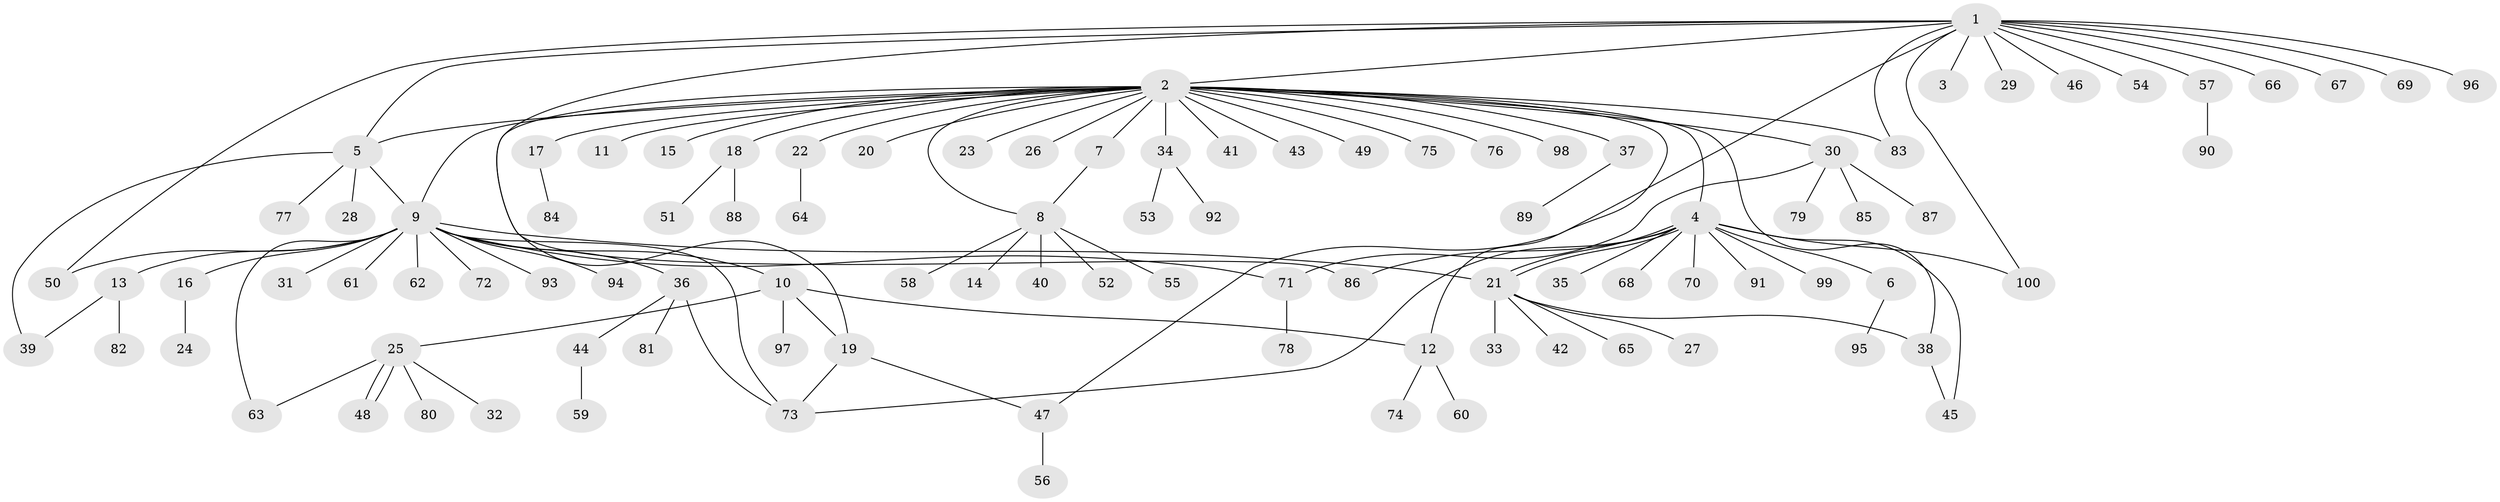 // Generated by graph-tools (version 1.1) at 2025/38/02/21/25 10:38:54]
// undirected, 100 vertices, 120 edges
graph export_dot {
graph [start="1"]
  node [color=gray90,style=filled];
  1;
  2;
  3;
  4;
  5;
  6;
  7;
  8;
  9;
  10;
  11;
  12;
  13;
  14;
  15;
  16;
  17;
  18;
  19;
  20;
  21;
  22;
  23;
  24;
  25;
  26;
  27;
  28;
  29;
  30;
  31;
  32;
  33;
  34;
  35;
  36;
  37;
  38;
  39;
  40;
  41;
  42;
  43;
  44;
  45;
  46;
  47;
  48;
  49;
  50;
  51;
  52;
  53;
  54;
  55;
  56;
  57;
  58;
  59;
  60;
  61;
  62;
  63;
  64;
  65;
  66;
  67;
  68;
  69;
  70;
  71;
  72;
  73;
  74;
  75;
  76;
  77;
  78;
  79;
  80;
  81;
  82;
  83;
  84;
  85;
  86;
  87;
  88;
  89;
  90;
  91;
  92;
  93;
  94;
  95;
  96;
  97;
  98;
  99;
  100;
  1 -- 2;
  1 -- 3;
  1 -- 5;
  1 -- 29;
  1 -- 46;
  1 -- 47;
  1 -- 50;
  1 -- 54;
  1 -- 57;
  1 -- 66;
  1 -- 67;
  1 -- 69;
  1 -- 83;
  1 -- 86;
  1 -- 96;
  1 -- 100;
  2 -- 4;
  2 -- 5;
  2 -- 7;
  2 -- 8;
  2 -- 9;
  2 -- 11;
  2 -- 12;
  2 -- 15;
  2 -- 17;
  2 -- 18;
  2 -- 19;
  2 -- 20;
  2 -- 22;
  2 -- 23;
  2 -- 26;
  2 -- 30;
  2 -- 34;
  2 -- 37;
  2 -- 38;
  2 -- 41;
  2 -- 43;
  2 -- 49;
  2 -- 75;
  2 -- 76;
  2 -- 83;
  2 -- 98;
  4 -- 6;
  4 -- 21;
  4 -- 21;
  4 -- 35;
  4 -- 45;
  4 -- 68;
  4 -- 70;
  4 -- 73;
  4 -- 86;
  4 -- 91;
  4 -- 99;
  4 -- 100;
  5 -- 9;
  5 -- 28;
  5 -- 39;
  5 -- 77;
  6 -- 95;
  7 -- 8;
  8 -- 14;
  8 -- 40;
  8 -- 52;
  8 -- 55;
  8 -- 58;
  9 -- 10;
  9 -- 13;
  9 -- 16;
  9 -- 21;
  9 -- 31;
  9 -- 36;
  9 -- 50;
  9 -- 61;
  9 -- 62;
  9 -- 63;
  9 -- 71;
  9 -- 72;
  9 -- 73;
  9 -- 93;
  9 -- 94;
  10 -- 12;
  10 -- 19;
  10 -- 25;
  10 -- 97;
  12 -- 60;
  12 -- 74;
  13 -- 39;
  13 -- 82;
  16 -- 24;
  17 -- 84;
  18 -- 51;
  18 -- 88;
  19 -- 47;
  19 -- 73;
  21 -- 27;
  21 -- 33;
  21 -- 38;
  21 -- 42;
  21 -- 65;
  22 -- 64;
  25 -- 32;
  25 -- 48;
  25 -- 48;
  25 -- 63;
  25 -- 80;
  30 -- 71;
  30 -- 79;
  30 -- 85;
  30 -- 87;
  34 -- 53;
  34 -- 92;
  36 -- 44;
  36 -- 73;
  36 -- 81;
  37 -- 89;
  38 -- 45;
  44 -- 59;
  47 -- 56;
  57 -- 90;
  71 -- 78;
}
